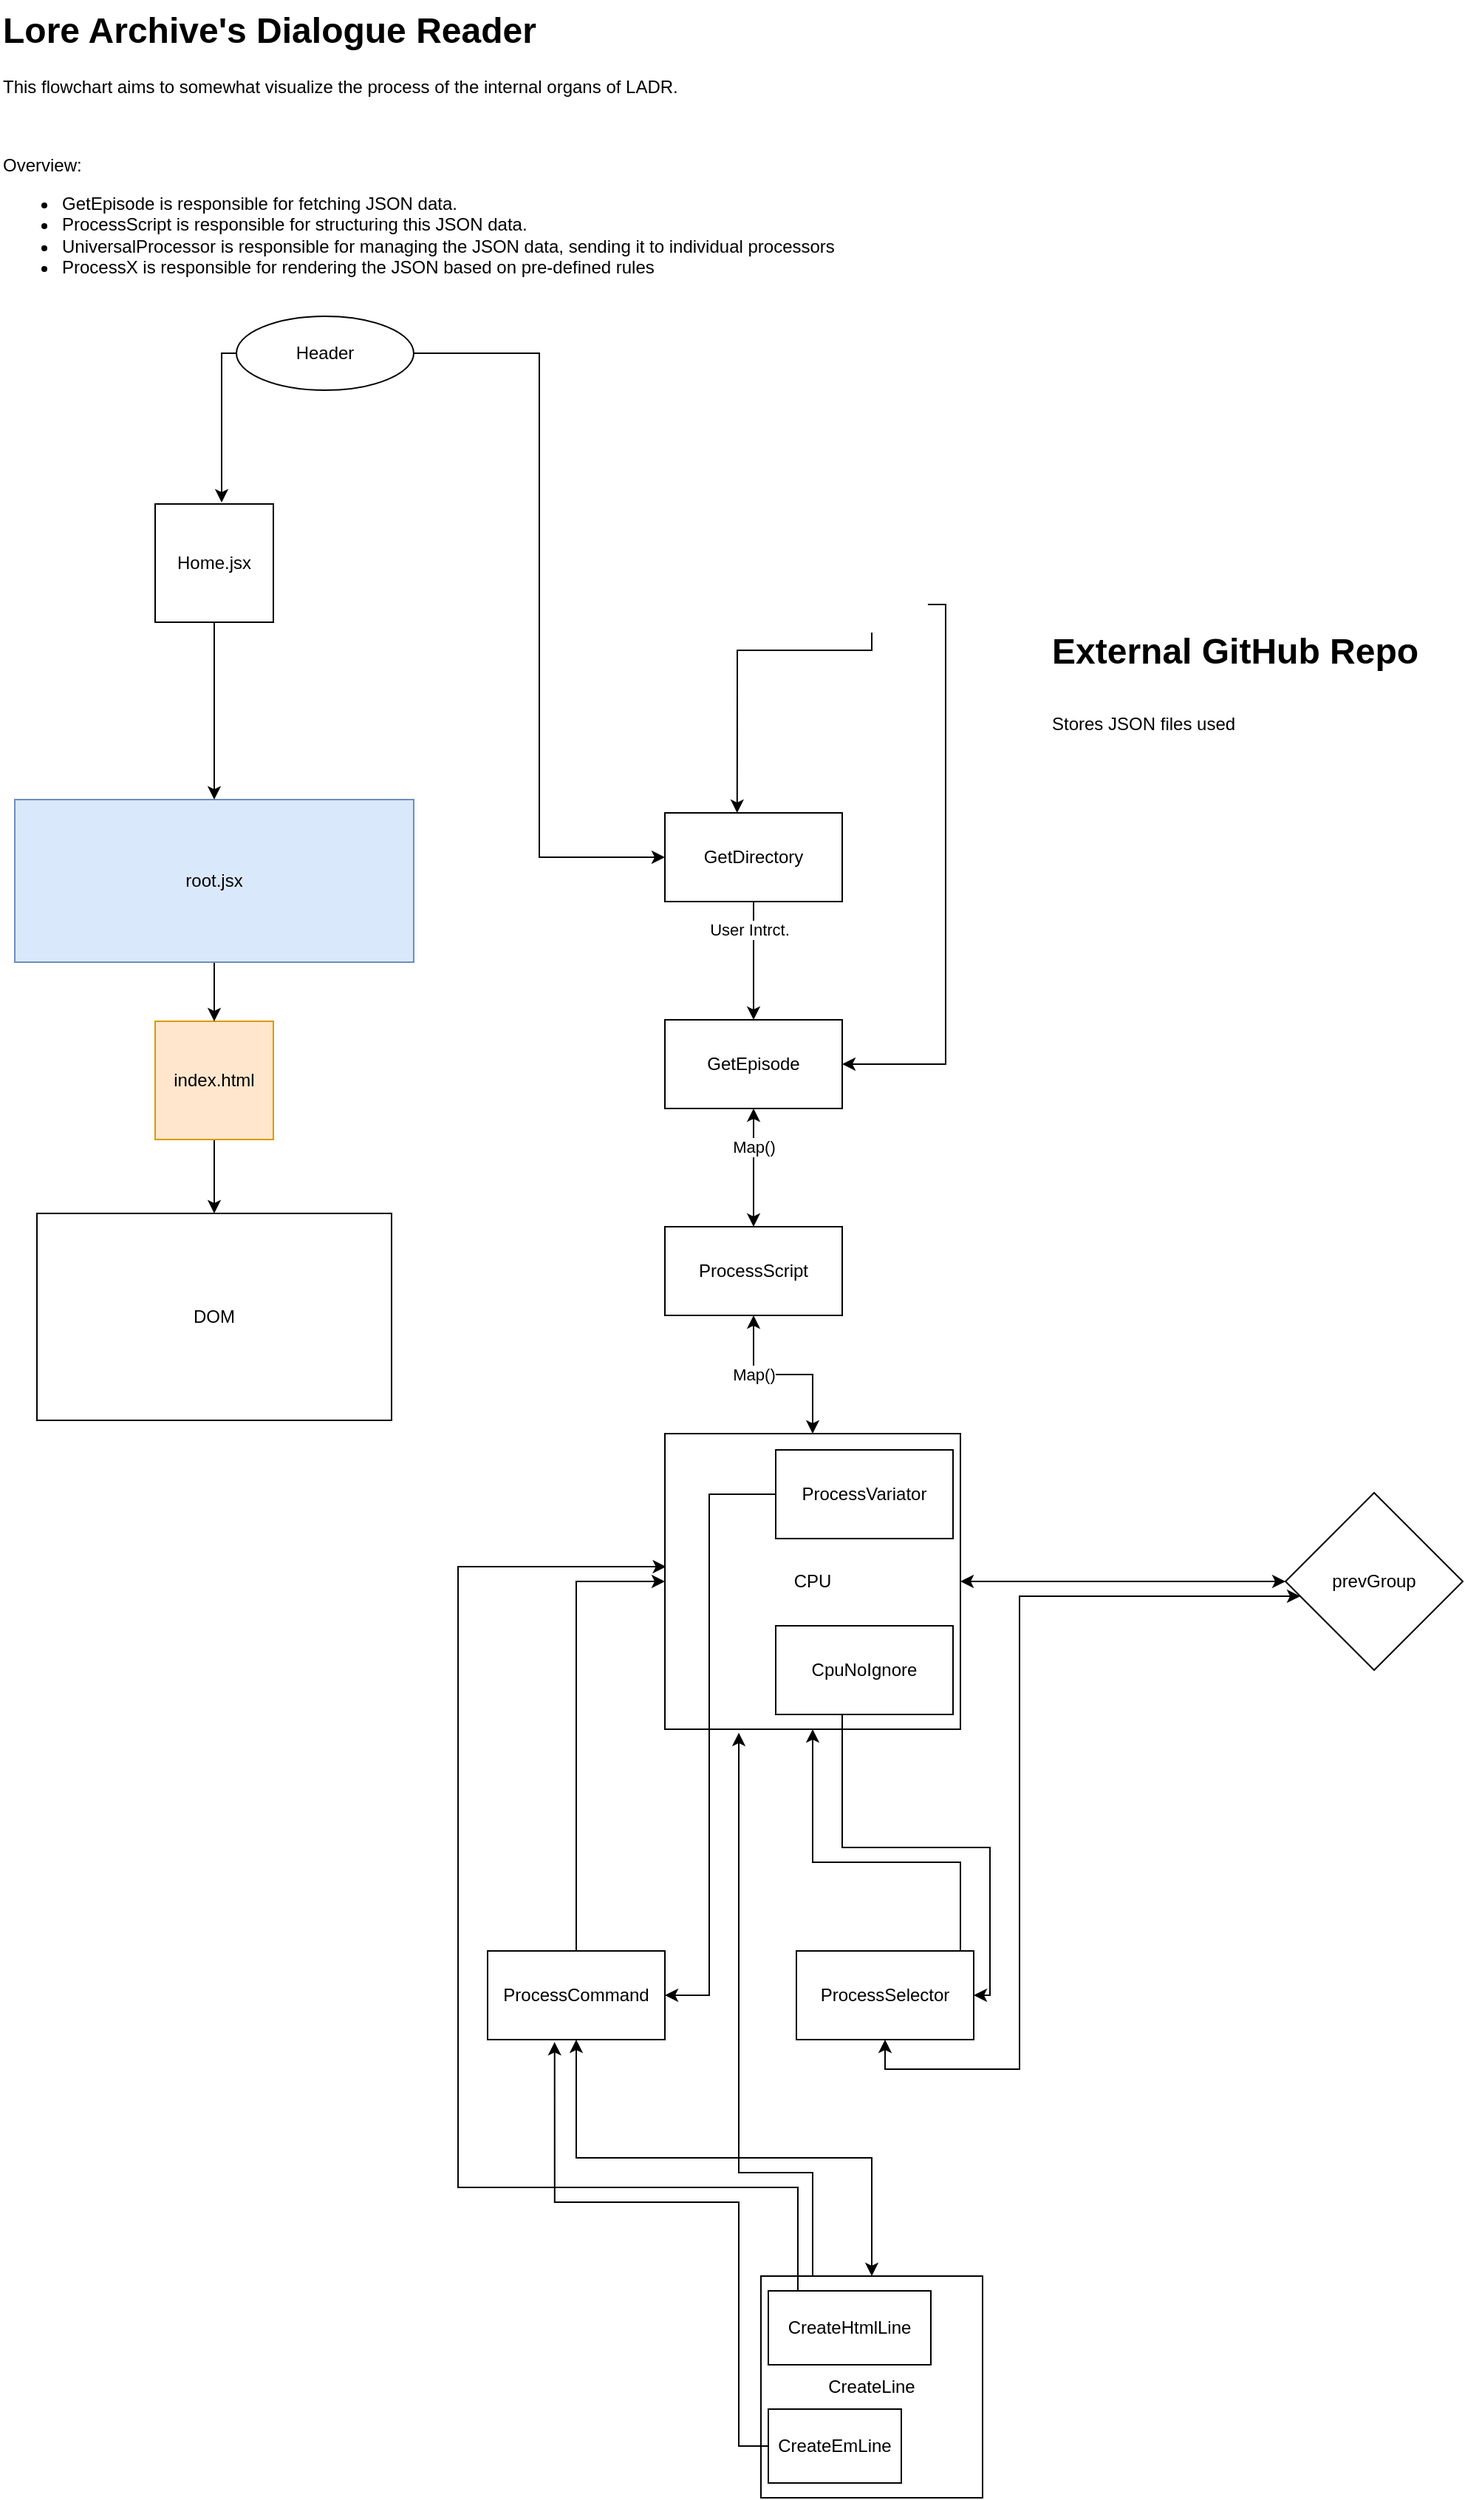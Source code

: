 <mxfile version="26.0.10">
  <diagram name="Page-1" id="ByvnQck7oioNosqnXvya">
    <mxGraphModel dx="2963" dy="1577" grid="1" gridSize="10" guides="0" tooltips="1" connect="1" arrows="1" fold="1" page="1" pageScale="1" pageWidth="1200" pageHeight="1920" math="0" shadow="0">
      <root>
        <mxCell id="0" />
        <mxCell id="1" parent="0" />
        <mxCell id="GoVv1eCyHADcIdVujOS8-1" value="&lt;h1 style=&quot;margin-top: 0px;&quot;&gt;Lore Archive&#39;s Dialogue Reader&lt;/h1&gt;&lt;p&gt;This flowchart aims to somewhat visualize the process of the internal organs of LADR.&lt;/p&gt;&lt;p&gt;&lt;br&gt;&lt;/p&gt;&lt;p&gt;Overview:&lt;/p&gt;&lt;p&gt;&lt;/p&gt;&lt;ul&gt;&lt;li&gt;GetEpisode is responsible for fetching JSON data.&lt;/li&gt;&lt;li&gt;ProcessScript is responsible for structuring this JSON data.&lt;/li&gt;&lt;li&gt;UniversalProcessor is responsible for managing the JSON data, sending it to individual processors&lt;/li&gt;&lt;li&gt;ProcessX is responsible for rendering the JSON based on pre-defined rules&lt;/li&gt;&lt;/ul&gt;&lt;p&gt;&lt;/p&gt;" style="text;html=1;whiteSpace=wrap;overflow=hidden;rounded=0;" parent="1" vertex="1">
          <mxGeometry x="10" y="10" width="590" height="220" as="geometry" />
        </mxCell>
        <mxCell id="h9_NCiJFx6fMO5zuVkHy-2" value="DOM" style="rounded=0;whiteSpace=wrap;html=1;" parent="1" vertex="1">
          <mxGeometry x="35" y="831" width="240" height="140" as="geometry" />
        </mxCell>
        <mxCell id="h9_NCiJFx6fMO5zuVkHy-4" style="edgeStyle=orthogonalEdgeStyle;rounded=0;orthogonalLoop=1;jettySize=auto;html=1;exitX=0.5;exitY=1;exitDx=0;exitDy=0;entryX=0.5;entryY=0;entryDx=0;entryDy=0;" parent="1" source="h9_NCiJFx6fMO5zuVkHy-3" target="h9_NCiJFx6fMO5zuVkHy-2" edge="1">
          <mxGeometry relative="1" as="geometry" />
        </mxCell>
        <mxCell id="h9_NCiJFx6fMO5zuVkHy-3" value="index.html" style="whiteSpace=wrap;html=1;aspect=fixed;fillColor=#ffe6cc;strokeColor=#d79b00;" parent="1" vertex="1">
          <mxGeometry x="115" y="701" width="80" height="80" as="geometry" />
        </mxCell>
        <mxCell id="h9_NCiJFx6fMO5zuVkHy-6" value="" style="edgeStyle=orthogonalEdgeStyle;rounded=0;orthogonalLoop=1;jettySize=auto;html=1;" parent="1" source="h9_NCiJFx6fMO5zuVkHy-5" target="h9_NCiJFx6fMO5zuVkHy-3" edge="1">
          <mxGeometry relative="1" as="geometry" />
        </mxCell>
        <mxCell id="h9_NCiJFx6fMO5zuVkHy-5" value="root.jsx" style="rounded=0;whiteSpace=wrap;html=1;fillColor=#dae8fc;strokeColor=#6c8ebf;" parent="1" vertex="1">
          <mxGeometry x="20" y="551" width="270" height="110" as="geometry" />
        </mxCell>
        <mxCell id="8rf2ql7Jv7VgkrqEvu-V-2" style="edgeStyle=orthogonalEdgeStyle;rounded=0;orthogonalLoop=1;jettySize=auto;html=1;entryX=0.5;entryY=0;entryDx=0;entryDy=0;" parent="1" source="8rf2ql7Jv7VgkrqEvu-V-1" target="h9_NCiJFx6fMO5zuVkHy-5" edge="1">
          <mxGeometry relative="1" as="geometry" />
        </mxCell>
        <mxCell id="8rf2ql7Jv7VgkrqEvu-V-1" value="Home.jsx" style="whiteSpace=wrap;html=1;aspect=fixed;" parent="1" vertex="1">
          <mxGeometry x="115" y="351" width="80" height="80" as="geometry" />
        </mxCell>
        <mxCell id="-RrFvixfn3YZOqWsh2ei-3" style="edgeStyle=orthogonalEdgeStyle;rounded=0;orthogonalLoop=1;jettySize=auto;html=1;entryX=0.572;entryY=-0.013;entryDx=0;entryDy=0;entryPerimeter=0;exitX=0.5;exitY=1;exitDx=0;exitDy=0;" edge="1" parent="1">
          <mxGeometry relative="1" as="geometry">
            <mxPoint x="508.89" y="560" as="targetPoint" />
            <mxPoint x="600" y="438" as="sourcePoint" />
            <Array as="points">
              <mxPoint x="600" y="450" />
              <mxPoint x="509" y="450" />
              <mxPoint x="509" y="471" />
              <mxPoint x="509" y="471" />
            </Array>
          </mxGeometry>
        </mxCell>
        <mxCell id="-RrFvixfn3YZOqWsh2ei-9" style="edgeStyle=orthogonalEdgeStyle;rounded=0;orthogonalLoop=1;jettySize=auto;html=1;entryX=1;entryY=0.5;entryDx=0;entryDy=0;" edge="1" parent="1" source="bAnb8yHkUVojiyQIfRwG-1" target="-RrFvixfn3YZOqWsh2ei-5">
          <mxGeometry relative="1" as="geometry">
            <Array as="points">
              <mxPoint x="650" y="419" />
              <mxPoint x="650" y="730" />
            </Array>
          </mxGeometry>
        </mxCell>
        <mxCell id="bAnb8yHkUVojiyQIfRwG-1" value="" style="shape=image;html=1;verticalAlign=top;verticalLabelPosition=bottom;labelBackgroundColor=#ffffff;imageAspect=0;aspect=fixed;image=https://cdn1.iconfinder.com/data/icons/picons-social/57/github_rounded-128.png" parent="1" vertex="1">
          <mxGeometry x="580" y="380" width="58" height="58" as="geometry" />
        </mxCell>
        <mxCell id="bAnb8yHkUVojiyQIfRwG-3" value="&lt;h1 style=&quot;margin-top: 0px;&quot;&gt;&lt;span style=&quot;background-color: transparent; color: light-dark(rgb(0, 0, 0), rgb(255, 255, 255));&quot;&gt;External GitHub Repo&lt;/span&gt;&lt;/h1&gt;&lt;h1 style=&quot;margin-top: 0px;&quot;&gt;&lt;span style=&quot;background-color: transparent; color: light-dark(rgb(0, 0, 0), rgb(255, 255, 255)); font-size: 12px; font-weight: normal;&quot;&gt;Stores JSON files used&lt;/span&gt;&lt;/h1&gt;" style="text;html=1;whiteSpace=wrap;overflow=hidden;rounded=0;" parent="1" vertex="1">
          <mxGeometry x="720" y="430" width="260" height="81" as="geometry" />
        </mxCell>
        <mxCell id="-RrFvixfn3YZOqWsh2ei-6" value="" style="edgeStyle=orthogonalEdgeStyle;rounded=0;orthogonalLoop=1;jettySize=auto;html=1;" edge="1" parent="1" source="bAnb8yHkUVojiyQIfRwG-4" target="-RrFvixfn3YZOqWsh2ei-5">
          <mxGeometry relative="1" as="geometry" />
        </mxCell>
        <mxCell id="-RrFvixfn3YZOqWsh2ei-7" value="User Intrct." style="edgeLabel;html=1;align=center;verticalAlign=middle;resizable=0;points=[];" vertex="1" connectable="0" parent="-RrFvixfn3YZOqWsh2ei-6">
          <mxGeometry x="-0.532" y="-3" relative="1" as="geometry">
            <mxPoint as="offset" />
          </mxGeometry>
        </mxCell>
        <mxCell id="bAnb8yHkUVojiyQIfRwG-4" value="GetDirectory" style="rounded=0;whiteSpace=wrap;html=1;" parent="1" vertex="1">
          <mxGeometry x="460" y="560" width="120" height="60" as="geometry" />
        </mxCell>
        <mxCell id="-RrFvixfn3YZOqWsh2ei-12" value="" style="edgeStyle=orthogonalEdgeStyle;rounded=0;orthogonalLoop=1;jettySize=auto;html=1;startArrow=classic;startFill=1;" edge="1" parent="1" source="-RrFvixfn3YZOqWsh2ei-5" target="-RrFvixfn3YZOqWsh2ei-11">
          <mxGeometry relative="1" as="geometry" />
        </mxCell>
        <mxCell id="-RrFvixfn3YZOqWsh2ei-14" value="Map()" style="edgeLabel;html=1;align=center;verticalAlign=middle;resizable=0;points=[];" vertex="1" connectable="0" parent="-RrFvixfn3YZOqWsh2ei-12">
          <mxGeometry x="-0.667" y="-1" relative="1" as="geometry">
            <mxPoint x="1" y="12" as="offset" />
          </mxGeometry>
        </mxCell>
        <mxCell id="-RrFvixfn3YZOqWsh2ei-5" value="GetEpisode" style="whiteSpace=wrap;html=1;rounded=0;" vertex="1" parent="1">
          <mxGeometry x="460" y="700" width="120" height="60" as="geometry" />
        </mxCell>
        <mxCell id="-RrFvixfn3YZOqWsh2ei-20" value="" style="edgeStyle=orthogonalEdgeStyle;rounded=0;orthogonalLoop=1;jettySize=auto;html=1;startArrow=classic;startFill=1;" edge="1" parent="1" source="-RrFvixfn3YZOqWsh2ei-11" target="-RrFvixfn3YZOqWsh2ei-19">
          <mxGeometry relative="1" as="geometry" />
        </mxCell>
        <mxCell id="-RrFvixfn3YZOqWsh2ei-21" value="Map()" style="edgeLabel;html=1;align=center;verticalAlign=middle;resizable=0;points=[];" vertex="1" connectable="0" parent="-RrFvixfn3YZOqWsh2ei-20">
          <mxGeometry x="-0.333" relative="1" as="geometry">
            <mxPoint as="offset" />
          </mxGeometry>
        </mxCell>
        <mxCell id="-RrFvixfn3YZOqWsh2ei-11" value="ProcessScript" style="whiteSpace=wrap;html=1;rounded=0;" vertex="1" parent="1">
          <mxGeometry x="460" y="840" width="120" height="60" as="geometry" />
        </mxCell>
        <mxCell id="-RrFvixfn3YZOqWsh2ei-17" style="edgeStyle=orthogonalEdgeStyle;rounded=0;orthogonalLoop=1;jettySize=auto;html=1;" edge="1" parent="1" source="-RrFvixfn3YZOqWsh2ei-16">
          <mxGeometry relative="1" as="geometry">
            <mxPoint x="160" y="350" as="targetPoint" />
            <Array as="points">
              <mxPoint x="160" y="249" />
            </Array>
          </mxGeometry>
        </mxCell>
        <mxCell id="-RrFvixfn3YZOqWsh2ei-18" style="edgeStyle=orthogonalEdgeStyle;rounded=0;orthogonalLoop=1;jettySize=auto;html=1;entryX=0;entryY=0.5;entryDx=0;entryDy=0;" edge="1" parent="1" source="-RrFvixfn3YZOqWsh2ei-16" target="bAnb8yHkUVojiyQIfRwG-4">
          <mxGeometry relative="1" as="geometry" />
        </mxCell>
        <mxCell id="-RrFvixfn3YZOqWsh2ei-16" value="Header" style="ellipse;whiteSpace=wrap;html=1;" vertex="1" parent="1">
          <mxGeometry x="170" y="224" width="120" height="50" as="geometry" />
        </mxCell>
        <mxCell id="-RrFvixfn3YZOqWsh2ei-19" value="CPU" style="whiteSpace=wrap;html=1;rounded=0;" vertex="1" parent="1">
          <mxGeometry x="460" y="980" width="200" height="200" as="geometry" />
        </mxCell>
        <mxCell id="-RrFvixfn3YZOqWsh2ei-26" style="edgeStyle=orthogonalEdgeStyle;rounded=0;orthogonalLoop=1;jettySize=auto;html=1;entryX=0;entryY=0.5;entryDx=0;entryDy=0;" edge="1" parent="1" source="-RrFvixfn3YZOqWsh2ei-22" target="-RrFvixfn3YZOqWsh2ei-19">
          <mxGeometry relative="1" as="geometry">
            <Array as="points">
              <mxPoint x="400" y="1080" />
            </Array>
          </mxGeometry>
        </mxCell>
        <mxCell id="-RrFvixfn3YZOqWsh2ei-22" value="ProcessCommand" style="whiteSpace=wrap;html=1;rounded=0;" vertex="1" parent="1">
          <mxGeometry x="340" y="1330" width="120" height="60" as="geometry" />
        </mxCell>
        <mxCell id="-RrFvixfn3YZOqWsh2ei-28" style="edgeStyle=orthogonalEdgeStyle;rounded=0;orthogonalLoop=1;jettySize=auto;html=1;entryX=1;entryY=0.5;entryDx=0;entryDy=0;" edge="1" parent="1" source="-RrFvixfn3YZOqWsh2ei-27" target="-RrFvixfn3YZOqWsh2ei-22">
          <mxGeometry relative="1" as="geometry">
            <Array as="points">
              <mxPoint x="490" y="1021" />
              <mxPoint x="490" y="1360" />
            </Array>
          </mxGeometry>
        </mxCell>
        <mxCell id="-RrFvixfn3YZOqWsh2ei-27" value="ProcessVariator" style="whiteSpace=wrap;html=1;rounded=0;" vertex="1" parent="1">
          <mxGeometry x="535" y="991" width="120" height="60" as="geometry" />
        </mxCell>
        <mxCell id="-RrFvixfn3YZOqWsh2ei-30" style="edgeStyle=orthogonalEdgeStyle;rounded=0;orthogonalLoop=1;jettySize=auto;html=1;exitX=0.5;exitY=0;exitDx=0;exitDy=0;entryX=0.5;entryY=1;entryDx=0;entryDy=0;startArrow=classic;startFill=1;" edge="1" parent="1" source="-RrFvixfn3YZOqWsh2ei-29" target="-RrFvixfn3YZOqWsh2ei-22">
          <mxGeometry relative="1" as="geometry" />
        </mxCell>
        <mxCell id="-RrFvixfn3YZOqWsh2ei-29" value="CreateLine" style="whiteSpace=wrap;html=1;aspect=fixed;" vertex="1" parent="1">
          <mxGeometry x="525" y="1550" width="150" height="150" as="geometry" />
        </mxCell>
        <mxCell id="-RrFvixfn3YZOqWsh2ei-34" style="edgeStyle=orthogonalEdgeStyle;rounded=0;orthogonalLoop=1;jettySize=auto;html=1;exitX=0.5;exitY=0;exitDx=0;exitDy=0;entryX=0.5;entryY=1;entryDx=0;entryDy=0;" edge="1" parent="1" source="-RrFvixfn3YZOqWsh2ei-31" target="-RrFvixfn3YZOqWsh2ei-19">
          <mxGeometry relative="1" as="geometry">
            <Array as="points">
              <mxPoint x="660" y="1330" />
              <mxPoint x="660" y="1270" />
              <mxPoint x="560" y="1270" />
            </Array>
          </mxGeometry>
        </mxCell>
        <mxCell id="-RrFvixfn3YZOqWsh2ei-31" value="ProcessSelector" style="whiteSpace=wrap;html=1;rounded=0;" vertex="1" parent="1">
          <mxGeometry x="549" y="1330" width="120" height="60" as="geometry" />
        </mxCell>
        <mxCell id="-RrFvixfn3YZOqWsh2ei-35" style="edgeStyle=orthogonalEdgeStyle;rounded=0;orthogonalLoop=1;jettySize=auto;html=1;entryX=1;entryY=0.5;entryDx=0;entryDy=0;" edge="1" parent="1" source="-RrFvixfn3YZOqWsh2ei-32" target="-RrFvixfn3YZOqWsh2ei-31">
          <mxGeometry relative="1" as="geometry">
            <Array as="points">
              <mxPoint x="580" y="1260" />
              <mxPoint x="680" y="1260" />
              <mxPoint x="680" y="1360" />
            </Array>
          </mxGeometry>
        </mxCell>
        <mxCell id="-RrFvixfn3YZOqWsh2ei-32" value="CpuNoIgnore" style="whiteSpace=wrap;html=1;rounded=0;" vertex="1" parent="1">
          <mxGeometry x="535" y="1110" width="120" height="60" as="geometry" />
        </mxCell>
        <mxCell id="-RrFvixfn3YZOqWsh2ei-38" style="edgeStyle=orthogonalEdgeStyle;rounded=0;orthogonalLoop=1;jettySize=auto;html=1;exitX=0;exitY=0.5;exitDx=0;exitDy=0;entryX=1;entryY=0.5;entryDx=0;entryDy=0;startArrow=classic;startFill=1;" edge="1" parent="1" source="-RrFvixfn3YZOqWsh2ei-37" target="-RrFvixfn3YZOqWsh2ei-19">
          <mxGeometry relative="1" as="geometry" />
        </mxCell>
        <mxCell id="-RrFvixfn3YZOqWsh2ei-39" style="edgeStyle=orthogonalEdgeStyle;rounded=0;orthogonalLoop=1;jettySize=auto;html=1;entryX=0.5;entryY=1;entryDx=0;entryDy=0;startArrow=classic;startFill=1;" edge="1" parent="1" source="-RrFvixfn3YZOqWsh2ei-37" target="-RrFvixfn3YZOqWsh2ei-31">
          <mxGeometry relative="1" as="geometry">
            <Array as="points">
              <mxPoint x="700" y="1090" />
              <mxPoint x="700" y="1410" />
              <mxPoint x="609" y="1410" />
            </Array>
          </mxGeometry>
        </mxCell>
        <mxCell id="-RrFvixfn3YZOqWsh2ei-37" value="prevGroup" style="rhombus;whiteSpace=wrap;html=1;" vertex="1" parent="1">
          <mxGeometry x="880" y="1020" width="120" height="120" as="geometry" />
        </mxCell>
        <mxCell id="-RrFvixfn3YZOqWsh2ei-40" style="edgeStyle=orthogonalEdgeStyle;rounded=0;orthogonalLoop=1;jettySize=auto;html=1;entryX=0.278;entryY=1.012;entryDx=0;entryDy=0;entryPerimeter=0;" edge="1" parent="1">
          <mxGeometry relative="1" as="geometry">
            <mxPoint x="584.41" y="1550" as="sourcePoint" />
            <mxPoint x="510.01" y="1182.4" as="targetPoint" />
            <Array as="points">
              <mxPoint x="560" y="1550" />
              <mxPoint x="560" y="1480" />
              <mxPoint x="510" y="1480" />
            </Array>
          </mxGeometry>
        </mxCell>
        <mxCell id="-RrFvixfn3YZOqWsh2ei-43" value="CreateHtmlLine" style="rounded=0;whiteSpace=wrap;html=1;" vertex="1" parent="1">
          <mxGeometry x="530" y="1560" width="110" height="50" as="geometry" />
        </mxCell>
        <mxCell id="-RrFvixfn3YZOqWsh2ei-44" style="edgeStyle=orthogonalEdgeStyle;rounded=0;orthogonalLoop=1;jettySize=auto;html=1;entryX=0.004;entryY=0.453;entryDx=0;entryDy=0;entryPerimeter=0;" edge="1" parent="1" source="-RrFvixfn3YZOqWsh2ei-43" target="-RrFvixfn3YZOqWsh2ei-19">
          <mxGeometry relative="1" as="geometry">
            <Array as="points">
              <mxPoint x="550" y="1490" />
              <mxPoint x="320" y="1490" />
              <mxPoint x="320" y="1070" />
              <mxPoint x="461" y="1070" />
            </Array>
          </mxGeometry>
        </mxCell>
        <mxCell id="-RrFvixfn3YZOqWsh2ei-45" value="CreateEmLine" style="rounded=0;whiteSpace=wrap;html=1;" vertex="1" parent="1">
          <mxGeometry x="530" y="1640" width="90" height="50" as="geometry" />
        </mxCell>
        <mxCell id="-RrFvixfn3YZOqWsh2ei-46" style="edgeStyle=orthogonalEdgeStyle;rounded=0;orthogonalLoop=1;jettySize=auto;html=1;entryX=0.378;entryY=1.028;entryDx=0;entryDy=0;entryPerimeter=0;" edge="1" parent="1" source="-RrFvixfn3YZOqWsh2ei-45" target="-RrFvixfn3YZOqWsh2ei-22">
          <mxGeometry relative="1" as="geometry">
            <Array as="points">
              <mxPoint x="510" y="1665" />
              <mxPoint x="510" y="1500" />
              <mxPoint x="385" y="1500" />
            </Array>
          </mxGeometry>
        </mxCell>
      </root>
    </mxGraphModel>
  </diagram>
</mxfile>
